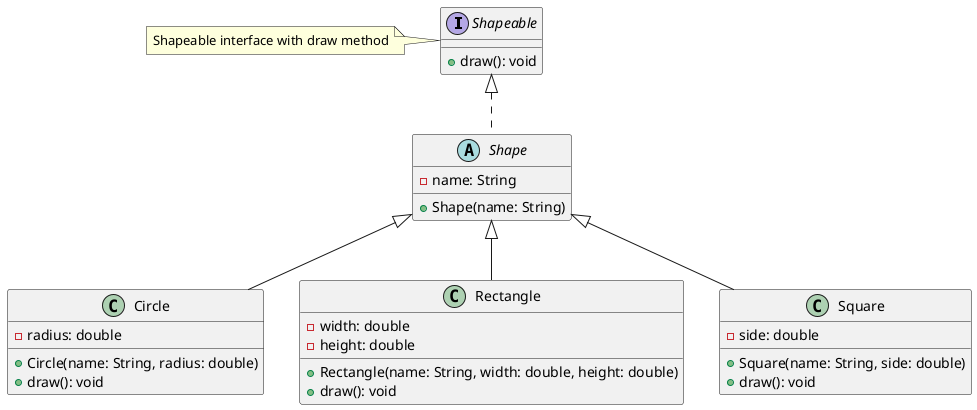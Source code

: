 @startuml
'write a plantuml code for creating shapeable interface with method draw'
interface Shapeable {
    +draw(): void
}

note left of Shapeable
    Shapeable interface with draw method
end note

'create an abstract class Shape with field name by implementing Shapeable interface'
abstract class Shape implements Shapeable {
    -name: String
    +Shape(name: String)
}

'write a class circle extending Shape class with field radius'
class Circle extends Shape {
    -radius: double
    +Circle(name: String, radius: double)
    +draw(): void
}

'note left o
'write a class rectangle extending Shape class with field width and height'
class Rectangle extends Shape {
    -width: double
    -height: double
    +Rectangle(name: String, width: double, height: double)
    +draw(): void
}

'write a class square extending Shape class with field side'
class Square extends Shape {
    -side: double
    +Square(name: String, side: double)
    +draw(): void
}

@enduml
